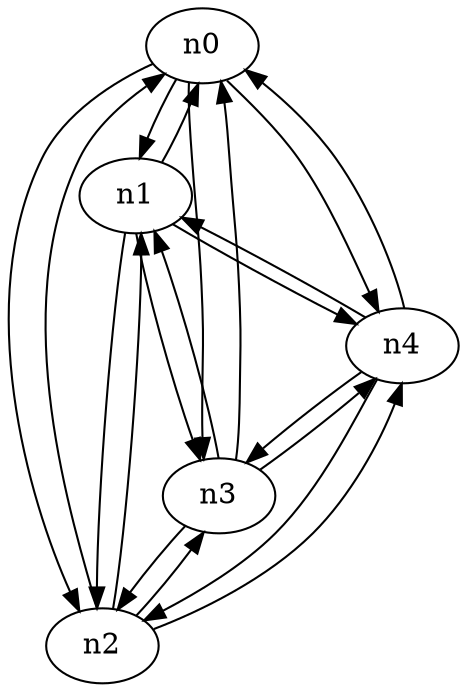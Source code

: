 digraph d {
n0 [label=n0;]
n1 [label=n1;]
n2 [label=n2;]
n3 [label=n3;]
n4 [label=n4;]
n0->n1
n0->n2
n0->n3
n0->n4

n1->n0
n1->n2
n1->n3
n1->n4

n2->n0
n2->n1
n2->n3
n2->n4

n3->n0
n3->n1
n3->n2
n3->n4

n4->n0
n4->n1
n4->n2
n4->n3
}